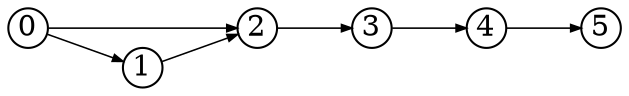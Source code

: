 digraph{
  rankdir=LR
  node [shape=circle,fixedsize=true,width=.26]
  edge [penwidth=0.75,arrowsize=0.5]
  5 -> {}
  4 -> {5}
  3 -> {4}
  2 -> {3}
  1 -> {2}
  0 -> {1 2}
}
